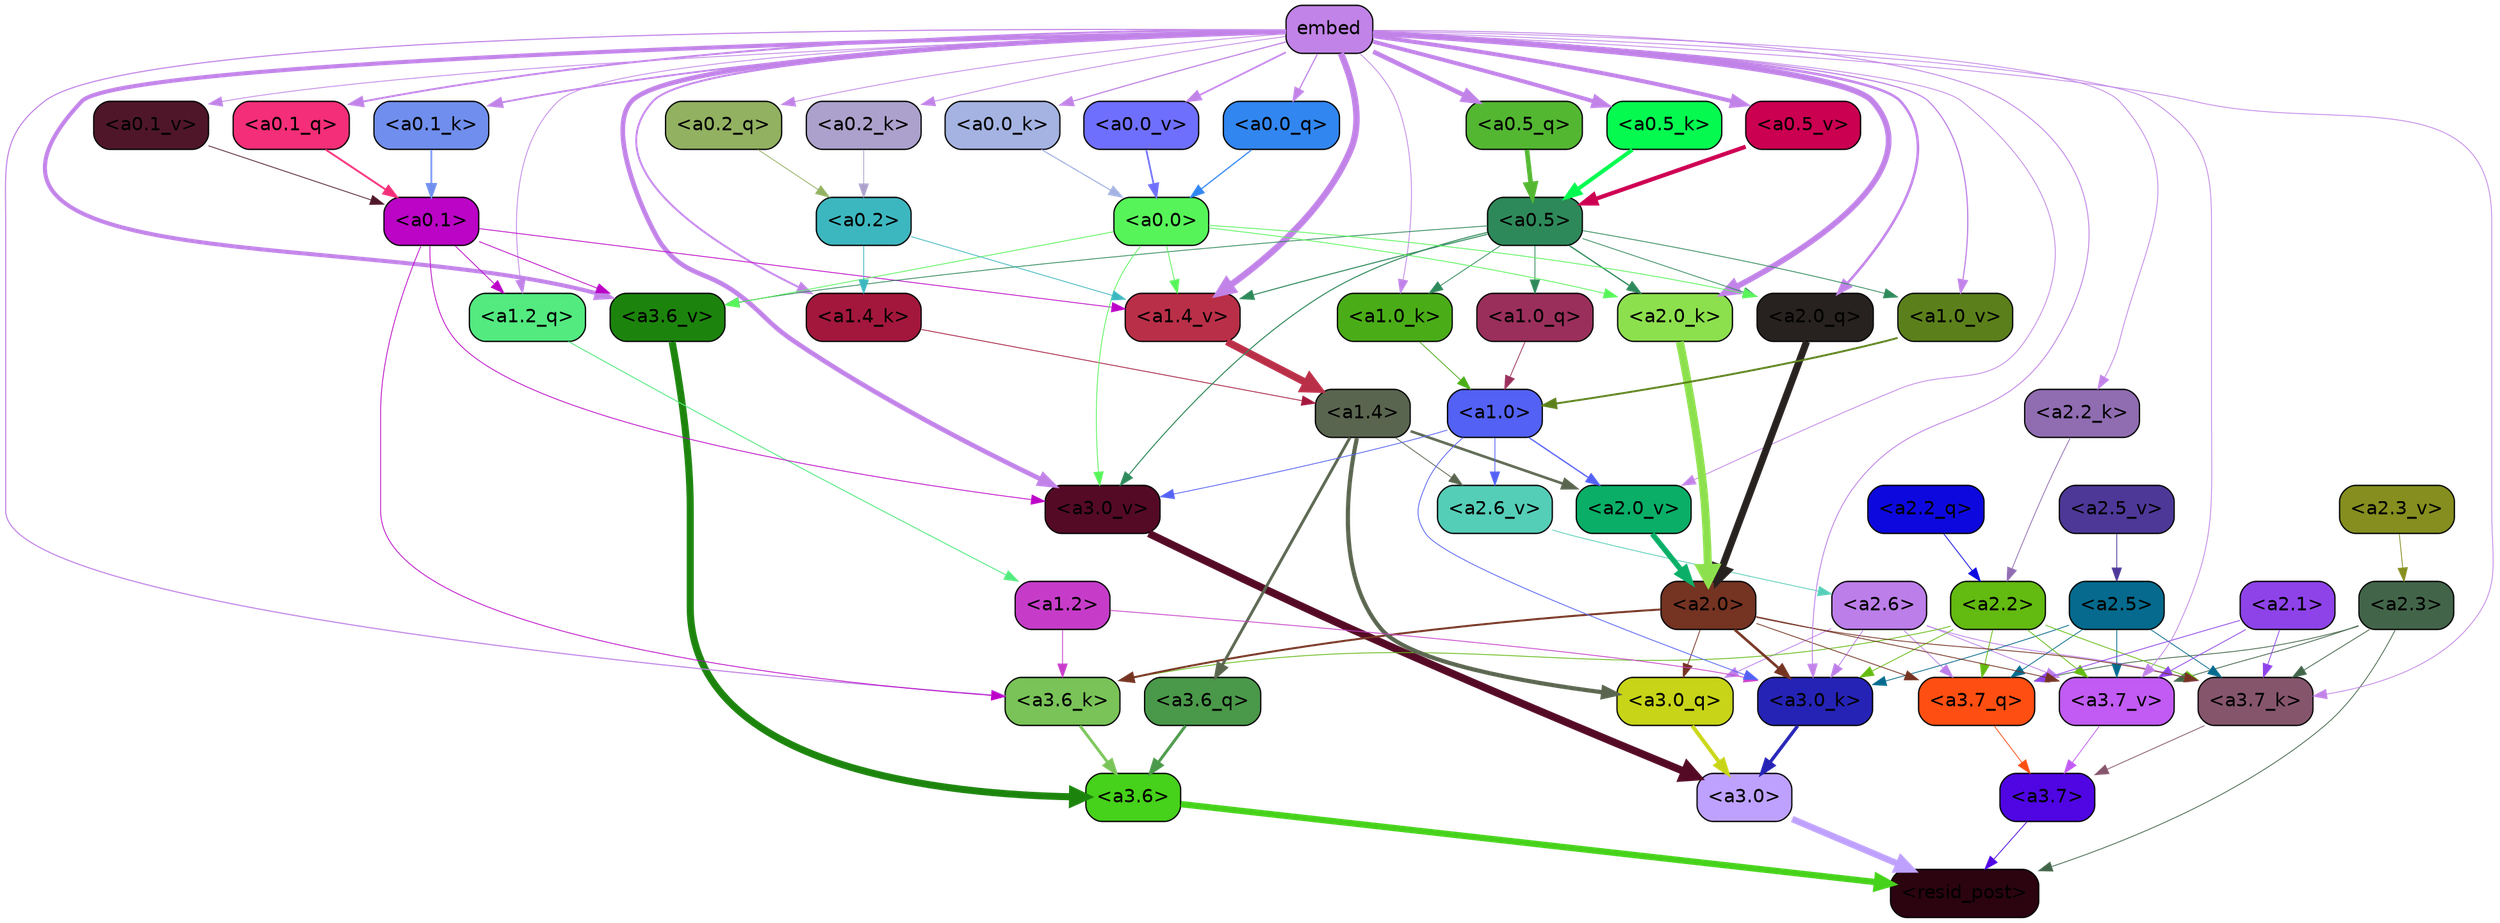 strict digraph "" {
	graph [bgcolor=transparent,
		layout=dot,
		overlap=false,
		splines=true
	];
	"<a3.7>"	[color=black,
		fillcolor="#4f06e3",
		fontname=Helvetica,
		shape=box,
		style="filled, rounded"];
	"<resid_post>"	[color=black,
		fillcolor="#2b0410",
		fontname=Helvetica,
		shape=box,
		style="filled, rounded"];
	"<a3.7>" -> "<resid_post>"	[color="#4f06e3",
		penwidth=0.6];
	"<a3.6>"	[color=black,
		fillcolor="#46d11a",
		fontname=Helvetica,
		shape=box,
		style="filled, rounded"];
	"<a3.6>" -> "<resid_post>"	[color="#46d11a",
		penwidth=4.7534414529800415];
	"<a3.0>"	[color=black,
		fillcolor="#bea1ff",
		fontname=Helvetica,
		shape=box,
		style="filled, rounded"];
	"<a3.0>" -> "<resid_post>"	[color="#bea1ff",
		penwidth=4.898576855659485];
	"<a2.3>"	[color=black,
		fillcolor="#426549",
		fontname=Helvetica,
		shape=box,
		style="filled, rounded"];
	"<a2.3>" -> "<resid_post>"	[color="#426549",
		penwidth=0.6];
	"<a3.7_q>"	[color=black,
		fillcolor="#ff4e11",
		fontname=Helvetica,
		shape=box,
		style="filled, rounded"];
	"<a2.3>" -> "<a3.7_q>"	[color="#426549",
		penwidth=0.6];
	"<a3.7_k>"	[color=black,
		fillcolor="#85556c",
		fontname=Helvetica,
		shape=box,
		style="filled, rounded"];
	"<a2.3>" -> "<a3.7_k>"	[color="#426549",
		penwidth=0.6];
	"<a3.7_v>"	[color=black,
		fillcolor="#c15bf3",
		fontname=Helvetica,
		shape=box,
		style="filled, rounded"];
	"<a2.3>" -> "<a3.7_v>"	[color="#426549",
		penwidth=0.6];
	"<a3.7_q>" -> "<a3.7>"	[color="#ff4e11",
		penwidth=0.6];
	"<a3.6_q>"	[color=black,
		fillcolor="#4a9849",
		fontname=Helvetica,
		shape=box,
		style="filled, rounded"];
	"<a3.6_q>" -> "<a3.6>"	[color="#4a9849",
		penwidth=2.160832464694977];
	"<a3.0_q>"	[color=black,
		fillcolor="#c7d417",
		fontname=Helvetica,
		shape=box,
		style="filled, rounded"];
	"<a3.0_q>" -> "<a3.0>"	[color="#c7d417",
		penwidth=2.870753765106201];
	"<a3.7_k>" -> "<a3.7>"	[color="#85556c",
		penwidth=0.6];
	"<a3.6_k>"	[color=black,
		fillcolor="#79c358",
		fontname=Helvetica,
		shape=box,
		style="filled, rounded"];
	"<a3.6_k>" -> "<a3.6>"	[color="#79c358",
		penwidth=2.13908451795578];
	"<a3.0_k>"	[color=black,
		fillcolor="#2523b5",
		fontname=Helvetica,
		shape=box,
		style="filled, rounded"];
	"<a3.0_k>" -> "<a3.0>"	[color="#2523b5",
		penwidth=2.520303964614868];
	"<a3.7_v>" -> "<a3.7>"	[color="#c15bf3",
		penwidth=0.6];
	"<a3.6_v>"	[color=black,
		fillcolor="#1c840d",
		fontname=Helvetica,
		shape=box,
		style="filled, rounded"];
	"<a3.6_v>" -> "<a3.6>"	[color="#1c840d",
		penwidth=5.297133803367615];
	"<a3.0_v>"	[color=black,
		fillcolor="#540a25",
		fontname=Helvetica,
		shape=box,
		style="filled, rounded"];
	"<a3.0_v>" -> "<a3.0>"	[color="#540a25",
		penwidth=5.680712580680847];
	"<a2.6>"	[color=black,
		fillcolor="#bc7ee9",
		fontname=Helvetica,
		shape=box,
		style="filled, rounded"];
	"<a2.6>" -> "<a3.7_q>"	[color="#bc7ee9",
		penwidth=0.6];
	"<a2.6>" -> "<a3.0_q>"	[color="#bc7ee9",
		penwidth=0.6];
	"<a2.6>" -> "<a3.7_k>"	[color="#bc7ee9",
		penwidth=0.6];
	"<a2.6>" -> "<a3.0_k>"	[color="#bc7ee9",
		penwidth=0.6];
	"<a2.6>" -> "<a3.7_v>"	[color="#bc7ee9",
		penwidth=0.6];
	"<a2.5>"	[color=black,
		fillcolor="#056a8d",
		fontname=Helvetica,
		shape=box,
		style="filled, rounded"];
	"<a2.5>" -> "<a3.7_q>"	[color="#056a8d",
		penwidth=0.6];
	"<a2.5>" -> "<a3.7_k>"	[color="#056a8d",
		penwidth=0.6];
	"<a2.5>" -> "<a3.0_k>"	[color="#056a8d",
		penwidth=0.6];
	"<a2.5>" -> "<a3.7_v>"	[color="#056a8d",
		penwidth=0.6];
	"<a2.2>"	[color=black,
		fillcolor="#63ba10",
		fontname=Helvetica,
		shape=box,
		style="filled, rounded"];
	"<a2.2>" -> "<a3.7_q>"	[color="#63ba10",
		penwidth=0.6];
	"<a2.2>" -> "<a3.7_k>"	[color="#63ba10",
		penwidth=0.6];
	"<a2.2>" -> "<a3.6_k>"	[color="#63ba10",
		penwidth=0.6];
	"<a2.2>" -> "<a3.0_k>"	[color="#63ba10",
		penwidth=0.6];
	"<a2.2>" -> "<a3.7_v>"	[color="#63ba10",
		penwidth=0.6];
	"<a2.1>"	[color=black,
		fillcolor="#8e43e9",
		fontname=Helvetica,
		shape=box,
		style="filled, rounded"];
	"<a2.1>" -> "<a3.7_q>"	[color="#8e43e9",
		penwidth=0.6];
	"<a2.1>" -> "<a3.7_k>"	[color="#8e43e9",
		penwidth=0.6];
	"<a2.1>" -> "<a3.7_v>"	[color="#8e43e9",
		penwidth=0.6];
	"<a2.0>"	[color=black,
		fillcolor="#753322",
		fontname=Helvetica,
		shape=box,
		style="filled, rounded"];
	"<a2.0>" -> "<a3.7_q>"	[color="#753322",
		penwidth=0.6];
	"<a2.0>" -> "<a3.0_q>"	[color="#753322",
		penwidth=0.6];
	"<a2.0>" -> "<a3.7_k>"	[color="#753322",
		penwidth=0.6];
	"<a2.0>" -> "<a3.6_k>"	[color="#753322",
		penwidth=1.4807794839143753];
	"<a2.0>" -> "<a3.0_k>"	[color="#753322",
		penwidth=1.9436544477939606];
	"<a2.0>" -> "<a3.7_v>"	[color="#753322",
		penwidth=0.6];
	"<a1.4>"	[color=black,
		fillcolor="#5a654f",
		fontname=Helvetica,
		shape=box,
		style="filled, rounded"];
	"<a1.4>" -> "<a3.6_q>"	[color="#5a654f",
		penwidth=2.1635248363018036];
	"<a1.4>" -> "<a3.0_q>"	[color="#5a654f",
		penwidth=3.1362746953964233];
	"<a2.6_v>"	[color=black,
		fillcolor="#55ceb8",
		fontname=Helvetica,
		shape=box,
		style="filled, rounded"];
	"<a1.4>" -> "<a2.6_v>"	[color="#5a654f",
		penwidth=0.6];
	"<a2.0_v>"	[color=black,
		fillcolor="#0aae67",
		fontname=Helvetica,
		shape=box,
		style="filled, rounded"];
	"<a1.4>" -> "<a2.0_v>"	[color="#5a654f",
		penwidth=1.9271827340126038];
	embed	[color=black,
		fillcolor="#c183e7",
		fontname=Helvetica,
		shape=box,
		style="filled, rounded"];
	embed -> "<a3.7_k>"	[color="#c183e7",
		penwidth=0.6];
	embed -> "<a3.6_k>"	[color="#c183e7",
		penwidth=0.8202246725559235];
	embed -> "<a3.0_k>"	[color="#c183e7",
		penwidth=0.6771316379308701];
	embed -> "<a3.7_v>"	[color="#c183e7",
		penwidth=0.6];
	embed -> "<a3.6_v>"	[color="#c183e7",
		penwidth=3.067279100418091];
	embed -> "<a3.0_v>"	[color="#c183e7",
		penwidth=3.5202720761299133];
	"<a2.0_q>"	[color=black,
		fillcolor="#27221f",
		fontname=Helvetica,
		shape=box,
		style="filled, rounded"];
	embed -> "<a2.0_q>"	[color="#c183e7",
		penwidth=1.9194039106369019];
	"<a2.2_k>"	[color=black,
		fillcolor="#906cb1",
		fontname=Helvetica,
		shape=box,
		style="filled, rounded"];
	embed -> "<a2.2_k>"	[color="#c183e7",
		penwidth=0.6];
	"<a2.0_k>"	[color=black,
		fillcolor="#8de04d",
		fontname=Helvetica,
		shape=box,
		style="filled, rounded"];
	embed -> "<a2.0_k>"	[color="#c183e7",
		penwidth=4.28515887260437];
	embed -> "<a2.0_v>"	[color="#c183e7",
		penwidth=0.6];
	"<a1.2_q>"	[color=black,
		fillcolor="#53ea80",
		fontname=Helvetica,
		shape=box,
		style="filled, rounded"];
	embed -> "<a1.2_q>"	[color="#c183e7",
		penwidth=0.6];
	"<a1.4_k>"	[color=black,
		fillcolor="#a3173c",
		fontname=Helvetica,
		shape=box,
		style="filled, rounded"];
	embed -> "<a1.4_k>"	[color="#c183e7",
		penwidth=1.441945195198059];
	"<a1.0_k>"	[color=black,
		fillcolor="#4aad17",
		fontname=Helvetica,
		shape=box,
		style="filled, rounded"];
	embed -> "<a1.0_k>"	[color="#c183e7",
		penwidth=0.6];
	"<a1.4_v>"	[color=black,
		fillcolor="#ba2f48",
		fontname=Helvetica,
		shape=box,
		style="filled, rounded"];
	embed -> "<a1.4_v>"	[color="#c183e7",
		penwidth=4.830149412155151];
	"<a1.0_v>"	[color=black,
		fillcolor="#5b801b",
		fontname=Helvetica,
		shape=box,
		style="filled, rounded"];
	embed -> "<a1.0_v>"	[color="#c183e7",
		penwidth=0.8981428295373917];
	"<a0.5_q>"	[color=black,
		fillcolor="#53b732",
		fontname=Helvetica,
		shape=box,
		style="filled, rounded"];
	embed -> "<a0.5_q>"	[color="#c183e7",
		penwidth=3.470321297645569];
	"<a0.2_q>"	[color=black,
		fillcolor="#92b161",
		fontname=Helvetica,
		shape=box,
		style="filled, rounded"];
	embed -> "<a0.2_q>"	[color="#c183e7",
		penwidth=0.6];
	"<a0.1_q>"	[color=black,
		fillcolor="#f42e78",
		fontname=Helvetica,
		shape=box,
		style="filled, rounded"];
	embed -> "<a0.1_q>"	[color="#c183e7",
		penwidth=1.4035752415657043];
	"<a0.0_q>"	[color=black,
		fillcolor="#3186f0",
		fontname=Helvetica,
		shape=box,
		style="filled, rounded"];
	embed -> "<a0.0_q>"	[color="#c183e7",
		penwidth=0.8884814977645874];
	"<a0.5_k>"	[color=black,
		fillcolor="#05fa50",
		fontname=Helvetica,
		shape=box,
		style="filled, rounded"];
	embed -> "<a0.5_k>"	[color="#c183e7",
		penwidth=3.0170571208000183];
	"<a0.2_k>"	[color=black,
		fillcolor="#aca1cc",
		fontname=Helvetica,
		shape=box,
		style="filled, rounded"];
	embed -> "<a0.2_k>"	[color="#c183e7",
		penwidth=0.6];
	"<a0.1_k>"	[color=black,
		fillcolor="#708eed",
		fontname=Helvetica,
		shape=box,
		style="filled, rounded"];
	embed -> "<a0.1_k>"	[color="#c183e7",
		penwidth=1.3217520713806152];
	"<a0.0_k>"	[color=black,
		fillcolor="#a4b3e2",
		fontname=Helvetica,
		shape=box,
		style="filled, rounded"];
	embed -> "<a0.0_k>"	[color="#c183e7",
		penwidth=0.8782142400741577];
	"<a0.5_v>"	[color=black,
		fillcolor="#cb0050",
		fontname=Helvetica,
		shape=box,
		style="filled, rounded"];
	embed -> "<a0.5_v>"	[color="#c183e7",
		penwidth=3.074461340904236];
	"<a0.1_v>"	[color=black,
		fillcolor="#4f162a",
		fontname=Helvetica,
		shape=box,
		style="filled, rounded"];
	embed -> "<a0.1_v>"	[color="#c183e7",
		penwidth=0.6];
	"<a0.0_v>"	[color=black,
		fillcolor="#6f6ffe",
		fontname=Helvetica,
		shape=box,
		style="filled, rounded"];
	embed -> "<a0.0_v>"	[color="#c183e7",
		penwidth=1.2872365713119507];
	"<a1.2>"	[color=black,
		fillcolor="#c63cc9",
		fontname=Helvetica,
		shape=box,
		style="filled, rounded"];
	"<a1.2>" -> "<a3.6_k>"	[color="#c63cc9",
		penwidth=0.6];
	"<a1.2>" -> "<a3.0_k>"	[color="#c63cc9",
		penwidth=0.6];
	"<a0.1>"	[color=black,
		fillcolor="#bb04c6",
		fontname=Helvetica,
		shape=box,
		style="filled, rounded"];
	"<a0.1>" -> "<a3.6_k>"	[color="#bb04c6",
		penwidth=0.6];
	"<a0.1>" -> "<a3.6_v>"	[color="#bb04c6",
		penwidth=0.6];
	"<a0.1>" -> "<a3.0_v>"	[color="#bb04c6",
		penwidth=0.6];
	"<a0.1>" -> "<a1.2_q>"	[color="#bb04c6",
		penwidth=0.6];
	"<a0.1>" -> "<a1.4_v>"	[color="#bb04c6",
		penwidth=0.6];
	"<a1.0>"	[color=black,
		fillcolor="#5361f4",
		fontname=Helvetica,
		shape=box,
		style="filled, rounded"];
	"<a1.0>" -> "<a3.0_k>"	[color="#5361f4",
		penwidth=0.6];
	"<a1.0>" -> "<a3.0_v>"	[color="#5361f4",
		penwidth=0.6];
	"<a1.0>" -> "<a2.6_v>"	[color="#5361f4",
		penwidth=0.6];
	"<a1.0>" -> "<a2.0_v>"	[color="#5361f4",
		penwidth=0.9754131138324738];
	"<a0.5>"	[color=black,
		fillcolor="#2e895a",
		fontname=Helvetica,
		shape=box,
		style="filled, rounded"];
	"<a0.5>" -> "<a3.6_v>"	[color="#2e895a",
		penwidth=0.6];
	"<a0.5>" -> "<a3.0_v>"	[color="#2e895a",
		penwidth=0.764040544629097];
	"<a0.5>" -> "<a2.0_q>"	[color="#2e895a",
		penwidth=0.6];
	"<a0.5>" -> "<a2.0_k>"	[color="#2e895a",
		penwidth=0.9763890504837036];
	"<a1.0_q>"	[color=black,
		fillcolor="#9a2f5b",
		fontname=Helvetica,
		shape=box,
		style="filled, rounded"];
	"<a0.5>" -> "<a1.0_q>"	[color="#2e895a",
		penwidth=0.6];
	"<a0.5>" -> "<a1.0_k>"	[color="#2e895a",
		penwidth=0.6];
	"<a0.5>" -> "<a1.4_v>"	[color="#2e895a",
		penwidth=0.7723740935325623];
	"<a0.5>" -> "<a1.0_v>"	[color="#2e895a",
		penwidth=0.6];
	"<a0.0>"	[color=black,
		fillcolor="#57f459",
		fontname=Helvetica,
		shape=box,
		style="filled, rounded"];
	"<a0.0>" -> "<a3.6_v>"	[color="#57f459",
		penwidth=0.6];
	"<a0.0>" -> "<a3.0_v>"	[color="#57f459",
		penwidth=0.6];
	"<a0.0>" -> "<a2.0_q>"	[color="#57f459",
		penwidth=0.6];
	"<a0.0>" -> "<a2.0_k>"	[color="#57f459",
		penwidth=0.6];
	"<a0.0>" -> "<a1.4_v>"	[color="#57f459",
		penwidth=0.6];
	"<a2.2_q>"	[color=black,
		fillcolor="#0d09de",
		fontname=Helvetica,
		shape=box,
		style="filled, rounded"];
	"<a2.2_q>" -> "<a2.2>"	[color="#0d09de",
		penwidth=0.6];
	"<a2.0_q>" -> "<a2.0>"	[color="#27221f",
		penwidth=5.313405752182007];
	"<a2.2_k>" -> "<a2.2>"	[color="#906cb1",
		penwidth=0.6];
	"<a2.0_k>" -> "<a2.0>"	[color="#8de04d",
		penwidth=6.029795527458191];
	"<a2.6_v>" -> "<a2.6>"	[color="#55ceb8",
		penwidth=0.6];
	"<a2.5_v>"	[color=black,
		fillcolor="#4d3898",
		fontname=Helvetica,
		shape=box,
		style="filled, rounded"];
	"<a2.5_v>" -> "<a2.5>"	[color="#4d3898",
		penwidth=0.6];
	"<a2.3_v>"	[color=black,
		fillcolor="#858e1e",
		fontname=Helvetica,
		shape=box,
		style="filled, rounded"];
	"<a2.3_v>" -> "<a2.3>"	[color="#858e1e",
		penwidth=0.6];
	"<a2.0_v>" -> "<a2.0>"	[color="#0aae67",
		penwidth=4.041402816772461];
	"<a1.2_q>" -> "<a1.2>"	[color="#53ea80",
		penwidth=0.6924253702163696];
	"<a1.0_q>" -> "<a1.0>"	[color="#9a2f5b",
		penwidth=0.6];
	"<a1.4_k>" -> "<a1.4>"	[color="#a3173c",
		penwidth=0.6];
	"<a1.0_k>" -> "<a1.0>"	[color="#4aad17",
		penwidth=0.6];
	"<a1.4_v>" -> "<a1.4>"	[color="#ba2f48",
		penwidth=5.515027642250061];
	"<a1.0_v>" -> "<a1.0>"	[color="#5b801b",
		penwidth=1.4252789914608002];
	"<a0.2>"	[color=black,
		fillcolor="#3db7bf",
		fontname=Helvetica,
		shape=box,
		style="filled, rounded"];
	"<a0.2>" -> "<a1.4_k>"	[color="#3db7bf",
		penwidth=0.6];
	"<a0.2>" -> "<a1.4_v>"	[color="#3db7bf",
		penwidth=0.6];
	"<a0.5_q>" -> "<a0.5>"	[color="#53b732",
		penwidth=3.470327615737915];
	"<a0.2_q>" -> "<a0.2>"	[color="#92b161",
		penwidth=0.6];
	"<a0.1_q>" -> "<a0.1>"	[color="#f42e78",
		penwidth=1.4035804867744446];
	"<a0.0_q>" -> "<a0.0>"	[color="#3186f0",
		penwidth=0.8884857892990112];
	"<a0.5_k>" -> "<a0.5>"	[color="#05fa50",
		penwidth=3.017053723335266];
	"<a0.2_k>" -> "<a0.2>"	[color="#aca1cc",
		penwidth=0.6];
	"<a0.1_k>" -> "<a0.1>"	[color="#708eed",
		penwidth=1.3217589855194092];
	"<a0.0_k>" -> "<a0.0>"	[color="#a4b3e2",
		penwidth=0.8782260417938232];
	"<a0.5_v>" -> "<a0.5>"	[color="#cb0050",
		penwidth=3.088594377040863];
	"<a0.1_v>" -> "<a0.1>"	[color="#4f162a",
		penwidth=0.6];
	"<a0.0_v>" -> "<a0.0>"	[color="#6f6ffe",
		penwidth=1.2872320413589478];
}

